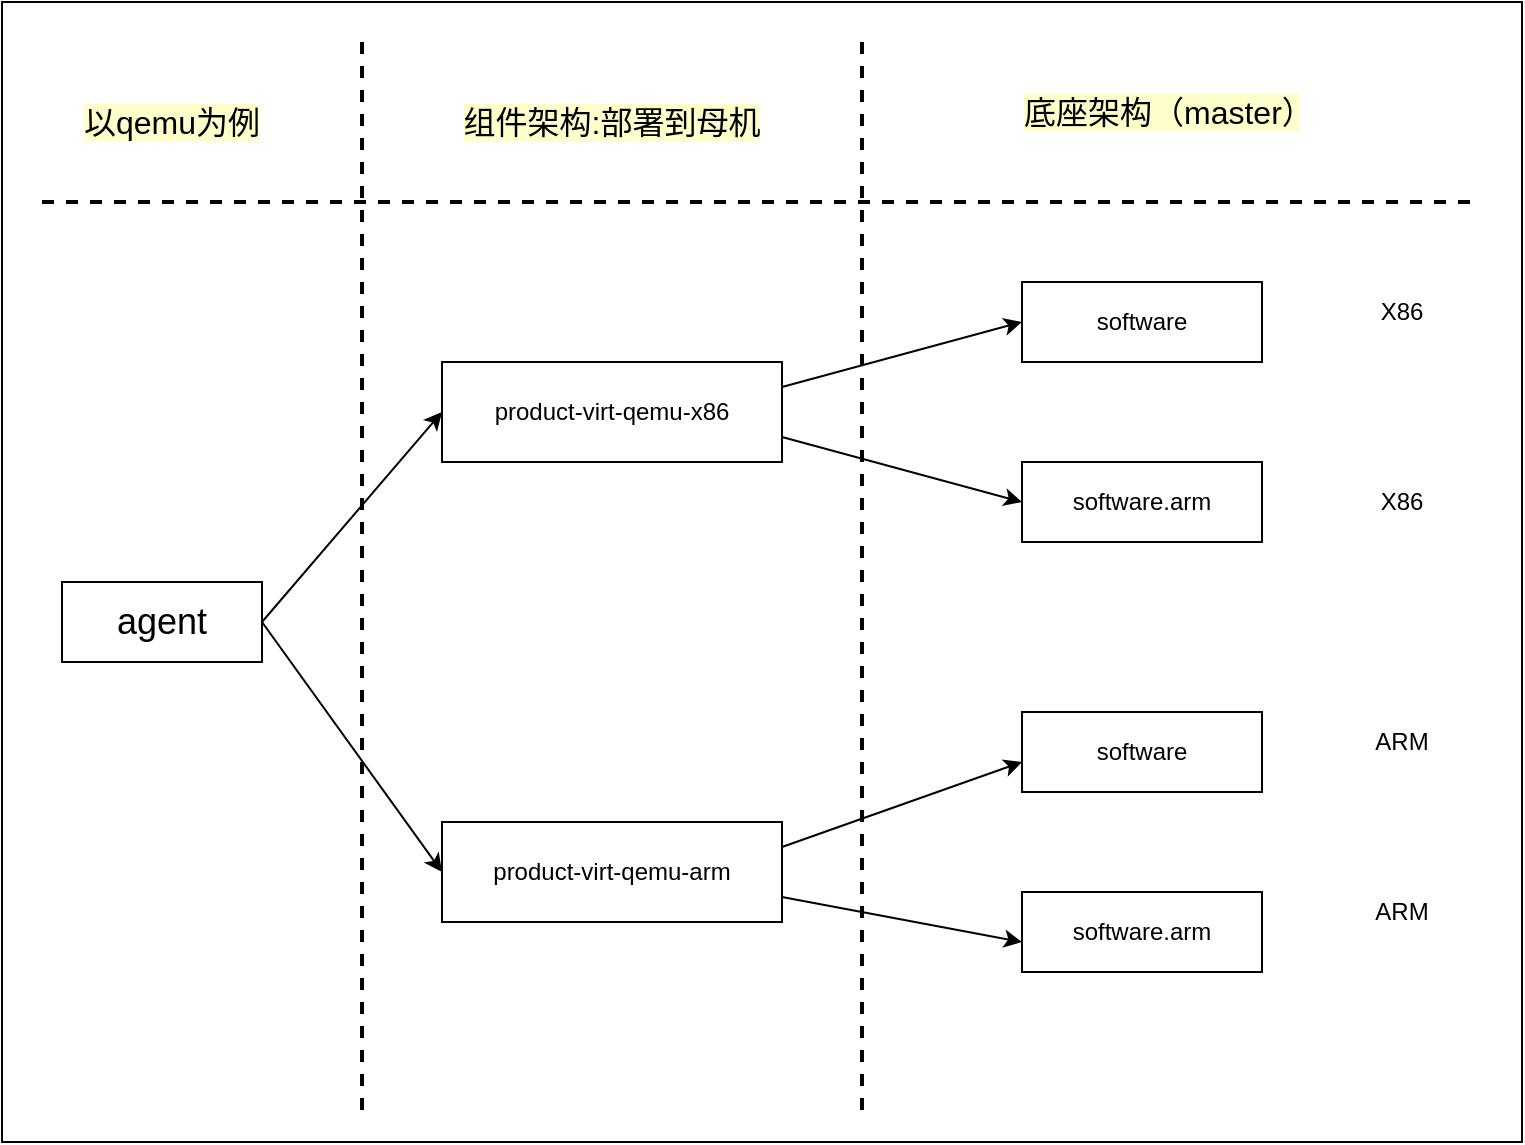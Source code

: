 <mxfile version="26.0.6">
  <diagram name="第 1 页" id="Rp6RsX_k80zBzUGPA9jf">
    <mxGraphModel dx="1242" dy="769" grid="1" gridSize="10" guides="1" tooltips="1" connect="1" arrows="1" fold="1" page="1" pageScale="1" pageWidth="827" pageHeight="1169" background="#ffffff" math="0" shadow="0">
      <root>
        <mxCell id="0" />
        <mxCell id="1" parent="0" />
        <mxCell id="lyd2s_9okQ7E43MFHWTp-28" value="" style="rounded=0;whiteSpace=wrap;html=1;" vertex="1" parent="1">
          <mxGeometry x="10" y="100" width="760" height="570" as="geometry" />
        </mxCell>
        <mxCell id="lyd2s_9okQ7E43MFHWTp-1" value="&lt;font style=&quot;font-size: 18px;&quot;&gt;agent&lt;/font&gt;" style="rounded=0;whiteSpace=wrap;html=1;" vertex="1" parent="1">
          <mxGeometry x="40" y="390" width="100" height="40" as="geometry" />
        </mxCell>
        <mxCell id="lyd2s_9okQ7E43MFHWTp-3" value="" style="endArrow=none;dashed=1;html=1;rounded=0;endSize=6;strokeWidth=2;" edge="1" parent="1">
          <mxGeometry width="50" height="50" relative="1" as="geometry">
            <mxPoint x="30" y="200" as="sourcePoint" />
            <mxPoint x="750" y="200" as="targetPoint" />
          </mxGeometry>
        </mxCell>
        <mxCell id="lyd2s_9okQ7E43MFHWTp-5" value="" style="endArrow=none;dashed=1;html=1;rounded=0;strokeWidth=2;" edge="1" parent="1">
          <mxGeometry width="50" height="50" relative="1" as="geometry">
            <mxPoint x="440" y="120" as="sourcePoint" />
            <mxPoint x="440" y="660" as="targetPoint" />
          </mxGeometry>
        </mxCell>
        <mxCell id="lyd2s_9okQ7E43MFHWTp-6" value="以qemu为例" style="text;html=1;align=center;verticalAlign=middle;whiteSpace=wrap;rounded=0;fontSize=16;labelBackgroundColor=#FFFFCC;" vertex="1" parent="1">
          <mxGeometry x="40" y="150" width="110" height="20" as="geometry" />
        </mxCell>
        <mxCell id="lyd2s_9okQ7E43MFHWTp-7" value="product-virt-qemu-x86" style="rounded=0;whiteSpace=wrap;html=1;" vertex="1" parent="1">
          <mxGeometry x="230" y="280" width="170" height="50" as="geometry" />
        </mxCell>
        <mxCell id="lyd2s_9okQ7E43MFHWTp-8" value="product-virt-qemu-arm" style="rounded=0;whiteSpace=wrap;html=1;" vertex="1" parent="1">
          <mxGeometry x="230" y="510" width="170" height="50" as="geometry" />
        </mxCell>
        <mxCell id="lyd2s_9okQ7E43MFHWTp-9" value="组件架构:部署到母机" style="text;html=1;align=center;verticalAlign=middle;whiteSpace=wrap;rounded=0;fontSize=16;labelBackgroundColor=#FFFFCC;" vertex="1" parent="1">
          <mxGeometry x="235" y="142.5" width="160" height="35" as="geometry" />
        </mxCell>
        <mxCell id="lyd2s_9okQ7E43MFHWTp-10" value="底座架构（master）" style="text;html=1;align=center;verticalAlign=middle;whiteSpace=wrap;rounded=0;fontSize=16;labelBackgroundColor=#FFFFCC;" vertex="1" parent="1">
          <mxGeometry x="520" y="140" width="140" height="30" as="geometry" />
        </mxCell>
        <mxCell id="lyd2s_9okQ7E43MFHWTp-11" value="software" style="rounded=0;whiteSpace=wrap;html=1;" vertex="1" parent="1">
          <mxGeometry x="520" y="240" width="120" height="40" as="geometry" />
        </mxCell>
        <mxCell id="lyd2s_9okQ7E43MFHWTp-12" value="software.arm" style="rounded=0;whiteSpace=wrap;html=1;" vertex="1" parent="1">
          <mxGeometry x="520" y="330" width="120" height="40" as="geometry" />
        </mxCell>
        <mxCell id="lyd2s_9okQ7E43MFHWTp-13" value="X86" style="text;html=1;align=center;verticalAlign=middle;whiteSpace=wrap;rounded=0;" vertex="1" parent="1">
          <mxGeometry x="680" y="240" width="60" height="30" as="geometry" />
        </mxCell>
        <mxCell id="lyd2s_9okQ7E43MFHWTp-14" value="X86" style="text;html=1;align=center;verticalAlign=middle;whiteSpace=wrap;rounded=0;" vertex="1" parent="1">
          <mxGeometry x="680" y="335" width="60" height="30" as="geometry" />
        </mxCell>
        <mxCell id="lyd2s_9okQ7E43MFHWTp-15" value="" style="endArrow=classic;html=1;rounded=0;entryX=0;entryY=0.5;entryDx=0;entryDy=0;exitX=1;exitY=0.25;exitDx=0;exitDy=0;" edge="1" parent="1" source="lyd2s_9okQ7E43MFHWTp-7" target="lyd2s_9okQ7E43MFHWTp-11">
          <mxGeometry width="50" height="50" relative="1" as="geometry">
            <mxPoint x="400" y="310" as="sourcePoint" />
            <mxPoint x="450" y="260" as="targetPoint" />
          </mxGeometry>
        </mxCell>
        <mxCell id="lyd2s_9okQ7E43MFHWTp-16" value="" style="endArrow=classic;html=1;rounded=0;exitX=1;exitY=0.75;exitDx=0;exitDy=0;entryX=0;entryY=0.5;entryDx=0;entryDy=0;" edge="1" parent="1" source="lyd2s_9okQ7E43MFHWTp-7" target="lyd2s_9okQ7E43MFHWTp-12">
          <mxGeometry width="50" height="50" relative="1" as="geometry">
            <mxPoint x="410" y="330" as="sourcePoint" />
            <mxPoint x="500" y="420" as="targetPoint" />
          </mxGeometry>
        </mxCell>
        <mxCell id="lyd2s_9okQ7E43MFHWTp-17" value="software" style="rounded=0;whiteSpace=wrap;html=1;" vertex="1" parent="1">
          <mxGeometry x="520" y="455" width="120" height="40" as="geometry" />
        </mxCell>
        <mxCell id="lyd2s_9okQ7E43MFHWTp-18" value="software.arm" style="rounded=0;whiteSpace=wrap;html=1;" vertex="1" parent="1">
          <mxGeometry x="520" y="545" width="120" height="40" as="geometry" />
        </mxCell>
        <mxCell id="lyd2s_9okQ7E43MFHWTp-19" value="ARM" style="text;html=1;align=center;verticalAlign=middle;whiteSpace=wrap;rounded=0;" vertex="1" parent="1">
          <mxGeometry x="680" y="455" width="60" height="30" as="geometry" />
        </mxCell>
        <mxCell id="lyd2s_9okQ7E43MFHWTp-20" value="ARM" style="text;html=1;align=center;verticalAlign=middle;whiteSpace=wrap;rounded=0;" vertex="1" parent="1">
          <mxGeometry x="680" y="540" width="60" height="30" as="geometry" />
        </mxCell>
        <mxCell id="lyd2s_9okQ7E43MFHWTp-21" value="" style="endArrow=classic;html=1;rounded=0;entryX=0;entryY=0.5;entryDx=0;entryDy=0;exitX=1;exitY=0.25;exitDx=0;exitDy=0;" edge="1" parent="1" source="lyd2s_9okQ7E43MFHWTp-8">
          <mxGeometry width="50" height="50" relative="1" as="geometry">
            <mxPoint x="400" y="513" as="sourcePoint" />
            <mxPoint x="520" y="480" as="targetPoint" />
          </mxGeometry>
        </mxCell>
        <mxCell id="lyd2s_9okQ7E43MFHWTp-22" value="" style="endArrow=classic;html=1;rounded=0;entryX=0;entryY=0.5;entryDx=0;entryDy=0;exitX=1;exitY=0.75;exitDx=0;exitDy=0;" edge="1" parent="1" source="lyd2s_9okQ7E43MFHWTp-8">
          <mxGeometry width="50" height="50" relative="1" as="geometry">
            <mxPoint x="410" y="550" as="sourcePoint" />
            <mxPoint x="520" y="570" as="targetPoint" />
          </mxGeometry>
        </mxCell>
        <mxCell id="lyd2s_9okQ7E43MFHWTp-24" value="" style="endArrow=none;dashed=1;html=1;rounded=0;strokeWidth=2;" edge="1" parent="1">
          <mxGeometry width="50" height="50" relative="1" as="geometry">
            <mxPoint x="190" y="120" as="sourcePoint" />
            <mxPoint x="190" y="660" as="targetPoint" />
          </mxGeometry>
        </mxCell>
        <mxCell id="lyd2s_9okQ7E43MFHWTp-25" value="" style="endArrow=classic;html=1;rounded=0;entryX=0;entryY=0.5;entryDx=0;entryDy=0;" edge="1" parent="1" target="lyd2s_9okQ7E43MFHWTp-7">
          <mxGeometry width="50" height="50" relative="1" as="geometry">
            <mxPoint x="140" y="410" as="sourcePoint" />
            <mxPoint x="220" y="310" as="targetPoint" />
          </mxGeometry>
        </mxCell>
        <mxCell id="lyd2s_9okQ7E43MFHWTp-27" value="" style="endArrow=classic;html=1;rounded=0;exitX=1;exitY=0.5;exitDx=0;exitDy=0;entryX=0;entryY=0.5;entryDx=0;entryDy=0;" edge="1" parent="1" source="lyd2s_9okQ7E43MFHWTp-1" target="lyd2s_9okQ7E43MFHWTp-8">
          <mxGeometry width="50" height="50" relative="1" as="geometry">
            <mxPoint x="220" y="440" as="sourcePoint" />
            <mxPoint x="270" y="390" as="targetPoint" />
          </mxGeometry>
        </mxCell>
      </root>
    </mxGraphModel>
  </diagram>
</mxfile>
